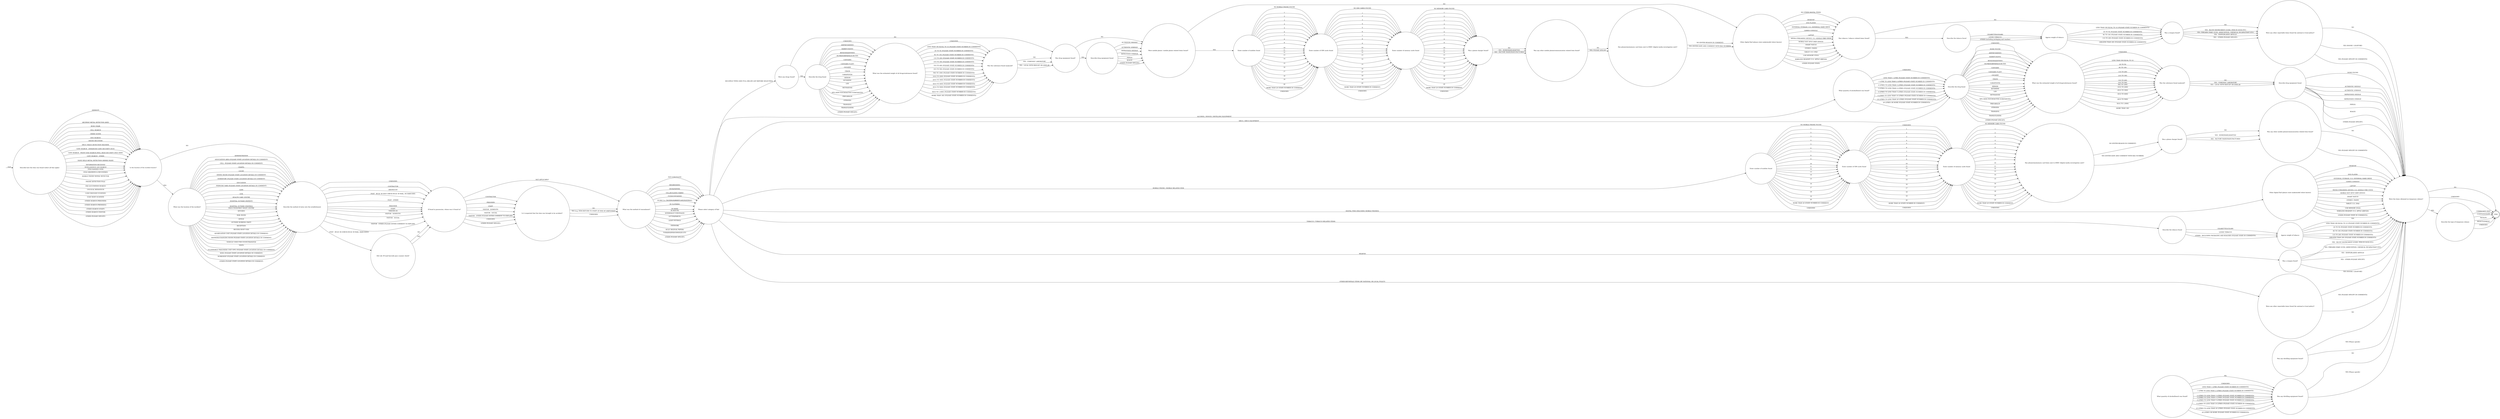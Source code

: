 digraph OLD_FINDS3 {  rankdir=LR;
  node [shape = circle];
  START_NODE [label="", shape=none];
  START_NODE -> 65179 [label = "start"];
  END_NODE [label="END", shape="doublecircle"];
  65179 [label = "Describe how the item was found (select all that apply)"];
  65179 -> 65180 [label = "AMNESTY"];
  65179 -> 65180 [label = "ARCHWAY METAL DETECTOR (AMD)"];
  65179 -> 65180 [label = "BOSS CHAIR"];
  65179 -> 65180 [label = "CELL SEARCH"];
  65179 -> 65180 [label = "CRIME SCENE"];
  65179 -> 65180 [label = "DOG SEARCH"];
  65179 -> 65180 [label = "DRONE RECOVERY"];
  65179 -> 65180 [label = "DRUG TRACE DETECTION MACHINE"];
  65179 -> 65180 [label = "GATE SEARCH - ENHANCED GATE SECURITY (EGS)"];
  65179 -> 65180 [label = "GATE SEARCH - FRONT END SEARCH (FES), HIGH SECURITY ONLY (HSE)"];
  65179 -> 65180 [label = "GATE SEARCH - OTHER"];
  65179 -> 65180 [label = "HAND HELD METAL DETECTION (HHMD) WAND"];
  65179 -> 65180 [label = "INFORMATION RECEIVED"];
  65179 -> 65180 [label = "INTELLIGENCE LED SEARCH"];
  65179 -> 65180 [label = "ITEM HANDED OVER"];
  65179 -> 65180 [label = "ITEM OBSERVED & RECOVERED"];
  65179 -> 65180 [label = "MOBILE PHONE SIGNAL DETECTOR"];
  65179 -> 65180 [label = "PHONE DETECTION POLE"];
  65179 -> 65180 [label = "PRE-OCCUPATION SEARCH"];
  65179 -> 65180 [label = "UNUSUAL BEHAVIOUR"];
  65179 -> 65180 [label = "X-RAY BAGGAGE SCANNER"];
  65179 -> 65180 [label = "X-RAY BODY SCANNER"];
  65179 -> 65180 [label = "OTHER SEARCH (PRISONER)"];
  65179 -> 65180 [label = "OTHER SEARCH (PREMISES)"];
  65179 -> 65180 [label = "OTHER SEARCH (STAFF)"];
  65179 -> 65180 [label = "OTHER SEARCH (VISITOR)"];
  65179 -> 65180 [label = "OTHER (PLEASE SPECIFY)"];
  65180 [label = "Is the location of the incident known?"];
  65180 -> 65182 [label = "NO"];
  65180 -> 65181 [label = "YES"];
  65181 [label = "What was the location of the incident?"];
  65181 -> 65182 [label = "ADMINISTRATION"];
  65181 -> 65182 [label = "ASSOCIATION AREA (PLEASE STATE LOCATION DETAILS IN COMMENT)"];
  65181 -> 65182 [label = "CELL  (PLEASE STATE LOCATION DETAILS IN COMMENT)"];
  65181 -> 65182 [label = "CHAPEL"];
  65181 -> 65182 [label = "COURT"];
  65181 -> 65182 [label = "DINING ROOM (PLEASE STATE LOCATION DETAILS IN COMMENT)"];
  65181 -> 65182 [label = "DORMITORY (PLEASE STATE LOCATION DETAILS IN COMMENT)"];
  65181 -> 65182 [label = "EDUCATION"];
  65181 -> 65182 [label = "EXERCISE YARD (PLEASE STATE LOCATION DETAILS IN COMMENT)"];
  65181 -> 65182 [label = "GATE"];
  65181 -> 65182 [label = "GYM"];
  65181 -> 65182 [label = "HEALTH CARE CENTRE"];
  65181 -> 65182 [label = "HOSPITAL OUTSIDE (PATIENT)"];
  65181 -> 65182 [label = "HOSPITAL OUTSIDE (VISITING)"];
  65181 -> 65182 [label = "INDUCTION/FIRST NIGHT CENTRE"];
  65181 -> 65182 [label = "KITCHEN"];
  65181 -> 65182 [label = "MAIL ROOM"];
  65181 -> 65182 [label = "OFFICE"];
  65181 -> 65182 [label = "OUTSIDE WORKING PARTY"];
  65181 -> 65182 [label = "RECEPTION"];
  65181 -> 65182 [label = "RECESS/ ROOF VOID"];
  65181 -> 65182 [label = "SEGREGATION UNIT (PLEASE STATE LOCATION DETAILS IN COMMENT)"];
  65181 -> 65182 [label = "SHOWERS/CHANGING ROOM (PLEASE STATE LOCATION DETAILS IN COMMENT)"];
  65181 -> 65182 [label = "VEHICLE USED FOR COURT/TRANSFER"];
  65181 -> 65182 [label = "VISITS"];
  65181 -> 65182 [label = "VULNERABLE PRISONERS UNIT (VPU) (PLEASE STATE LOCATION DETAILS IN COMMENT)"];
  65181 -> 65182 [label = "WING (PLEASE STATE LOCATION DETAILS IN COMMENT)"];
  65181 -> 65182 [label = "WORKSHOP (PLEASE STATE LOCATION DETAILS IN COMMENT)"];
  65181 -> 65182 [label = "OTHER (PLEASE STATE LOCATION DETAILS IN COMMENT)"];
  65182 [label = "Describe the method of entry into the establishment"];
  65182 -> 65184 [label = "UNKNOWN"];
  65182 -> 65184 [label = "CONTRACTOR"];
  65182 -> 65184 [label = "DRONE/UAV"];
  65182 -> 65183 [label = "POST - RULE 39 (CHECK RULE 39 MAIL, BARCODED)"];
  65182 -> 65184 [label = "POST - RULE 39 (NOT CHECK RULE 39 MAIL, NO BARCODE)"];
  65182 -> 65184 [label = "POST - OTHER"];
  65182 -> 65184 [label = "PRISONER"];
  65182 -> 65184 [label = "STAFF"];
  65182 -> 65184 [label = "THROWN IN"];
  65182 -> 65184 [label = "VISITOR - DOMESTIC"];
  65182 -> 65184 [label = "VISITOR - SOCIAL"];
  65182 -> 65184 [label = "VISITOR - OTHER (PLEASE ENTER COMMENT TO EXPLAIN)"];
  65183 [label = "Did rule 39 mail barcode pass scanner check?"];
  65183 -> 65184 [label = "NO"];
  65183 -> 65184 [label = "YES"];
  65184 [label = "If found in possession, whose was it found in?"];
  65184 -> 65186 [label = "NOT APPLICABLE"];
  65184 -> 65185 [label = "CONTRACTOR"];
  65184 -> 65185 [label = "PRISONER"];
  65184 -> 65185 [label = "STAFF"];
  65184 -> 65185 [label = "VISITOR - DOMESTIC"];
  65184 -> 65185 [label = "VISITOR - SOCIAL"];
  65184 -> 65185 [label = "VISITOR - OTHER (PLEASE ENTER COMMENT TO EXPLAIN)"];
  65184 -> 65185 [label = "UNKNOWN"];
  65184 -> 65185 [label = "OTHER (PLEASE SPECIFY)"];
  65185 [label = "Is it suspected that the item was brought in by accident?"];
  65185 -> 65186 [label = "NO"];
  65185 -> 65186 [label = "YES (e.g. ITEM RETURN TO STAFF AT END OF SHIFT/VISIT)"];
  65185 -> 65186 [label = "UNKNOWN"];
  65186 [label = "What was the method of concealment?"];
  65186 -> 65187 [label = "NOT CONCEALED"];
  65186 -> 65187 [label = "BED/BEDDING"];
  65186 -> 65187 [label = "BOOK/PAPERS"];
  65186 -> 65187 [label = "CELL/BUILDING FABRIC"];
  65186 -> 65187 [label = "FOOD/CONTAINER"];
  65186 -> 65187 [label = "IN BAG (i.e. BACKPACK/BRIEFCASE/HANDBAG)"];
  65186 -> 65187 [label = "IN CLOTHING"];
  65186 -> 65187 [label = "IN HAND"];
  65186 -> 65187 [label = "IN MOUTH"];
  65186 -> 65187 [label = "INTERNALLY CONCEALED"];
  65186 -> 65187 [label = "LETTER/PARCEL"];
  65186 -> 65187 [label = "LIGHT FITTINGS"];
  65186 -> 65187 [label = "PIPEWORK"];
  65186 -> 65187 [label = "RULE 39/LEGAL PAPERS"];
  65186 -> 65187 [label = "TV/RADIO/DVD/CONSOLES ETC"];
  65186 -> 65187 [label = "OTHER (PLEASE SPECIFY)"];
  65187 [label = "Please select category of find"];
  65187 -> 65207 [label = "MULTIPLE TYPES (SEE FULL BELOW LIST BEFORE SELECTING)"];
  65187 -> 65188 [label = "ALCOHOL / HOOCH / DISTILLING EQUIPMENT"];
  65187 -> 65190 [label = "DRUG / DRUG EQUIPMENT"];
  65187 -> 65194 [label = "MOBILE PHONE / MOBILE RELATED ITEM"];
  65187 -> 65200 [label = "DIGITAL FIND (EXLUDING MOBILE PHONES)"];
  65187 -> 65201 [label = "TOBACCO / TOBACCO RELATED ITEMS"];
  65187 -> 65203 [label = "WEAPON"];
  65187 -> 65204 [label = "OTHER REPORTALE ITEMS (BY NATIONAL OR LOCAL POLICY)"];
  65188 [label = "What quantity of alcohol/hooch was found?"];
  65188 -> 65190 [label = "UNKNOWN"];
  65188 -> 65190 [label = "LESS THAN 1 LITRE (PLEASE STATE NUMBER IN COMMENTS)"];
  65188 -> 65190 [label = "1 LITRE TO LESS THAN 2 LITRES (PLEASE STATE NUMBER IN COMMENTS)"];
  65188 -> 65190 [label = "2 LITRES TO LESS THAN 3 LITRES (PLEASE STATE NUMBER IN COMMENTS)"];
  65188 -> 65190 [label = "3 LITRES TO LESS THAN 4 LITRES (PLEASE STATE NUMBER IN COMMENTS)"];
  65188 -> 65190 [label = "4 LITRES TO LESS THAN 5 LITRES (PLEASE STATE NUMBER IN COMMENTS)"];
  65188 -> 65190 [label = "5 LITRES TO LESS THAN 10 LITRES (PLEASE STATE NUMBER IN COMMENTS)"];
  65188 -> 65190 [label = "10 LITRES TO LESS THAN 20 LITRES (PLEASE STATE NUMBER IN COMMENTS)"];
  65188 -> 65190 [label = "20 LITRES OR MORE (PLEASE STATE NUMBER IN COMMENTS)"];
  65189 [label = "Was any distilling equipment found?"];
  65189 -> 65226 [label = "NO"];
  65189 -> 65226 [label = "YES (Please specify)"];
  65190 [label = "Describe the drug found"];
  65190 -> 65191 [label = "UNKNOWN"];
  65190 -> 65191 [label = "NONE FOUND"];
  65190 -> 65191 [label = "AMPHETAMINES"];
  65190 -> 65191 [label = "BARBITURATES"];
  65190 -> 65191 [label = "BENZODIAZEPINES"];
  65190 -> 65191 [label = "BUPRENORPHINE/SUBUTEX"];
  65190 -> 65191 [label = "CANNABIS"];
  65190 -> 65191 [label = "CANNABIS PLANT"];
  65190 -> 65191 [label = "COCAINE"];
  65190 -> 65191 [label = "CRACK"];
  65190 -> 65191 [label = "GABAPENTIN"];
  65190 -> 65191 [label = "HEROIN"];
  65190 -> 65191 [label = "KETAMINE"];
  65190 -> 65191 [label = "LSD"];
  65190 -> 65191 [label = "METHADONE"];
  65190 -> 65191 [label = "NPS (NEW PSYCHOACTIVE SUBSTANCES)"];
  65190 -> 65191 [label = "PREGABALIN"];
  65190 -> 65191 [label = "STEROIDS"];
  65190 -> 65191 [label = "TRAMADOL"];
  65190 -> 65191 [label = "TRANQUILISERS"];
  65190 -> 65191 [label = "OTHER (PLEASE SPECIFY)"];
  65191 [label = "What was the estimated weight of all drugs/substances found?"];
  65191 -> 65192 [label = "UNKNOWN"];
  65191 -> 65192 [label = "LESS THAN OR EQUAL TO 1G"];
  65191 -> 65192 [label = "2G TO 5G"];
  65191 -> 65192 [label = "6G TO 10G"];
  65191 -> 65192 [label = "11G TO 20G"];
  65191 -> 65192 [label = "21G TO 30G"];
  65191 -> 65192 [label = "31G TO 40G"];
  65191 -> 65192 [label = "41G TO 50G"];
  65191 -> 65192 [label = "50G TO 100G"];
  65191 -> 65192 [label = "101G TO 200G"];
  65191 -> 65192 [label = "201G TO 300G"];
  65191 -> 65192 [label = "301G TO 400G"];
  65191 -> 65192 [label = "401G TO 500G"];
  65191 -> 65192 [label = "501G TO 1,000G"];
  65191 -> 65192 [label = "MORE THAN 1KG"];
  65192 [label = "Was the substance found analysed?"];
  65192 -> 65193 [label = "NO"];
  65192 -> 65193 [label = "YES - FORENSIC LABORATORY"];
  65192 -> 65193 [label = "YES - LOCAL WITH BDH KIT OR SIMILAR"];
  65193 [label = "Describe drug equipment found"];
  65193 -> 65226 [label = "NONE FOUND"];
  65193 -> 65226 [label = "AUTHENTIC NEEDLE"];
  65193 -> 65226 [label = "AUTHENTIC SYRINGE"];
  65193 -> 65226 [label = "IMPROVISED NEEDLE"];
  65193 -> 65226 [label = "IMPROVISED SYRINGE"];
  65193 -> 65226 [label = "PIPE(S)"];
  65193 -> 65226 [label = "ROACH"];
  65193 -> 65226 [label = "OTHER (PLEASE SPECIFY)"];
  65194 [label = "Enter number of mobiles found"];
  65194 -> 65195 [label = "NO MOBILE PHONE FOUND"];
  65194 -> 65195 [label = "1"];
  65194 -> 65195 [label = "2"];
  65194 -> 65195 [label = "3"];
  65194 -> 65195 [label = "4"];
  65194 -> 65195 [label = "5"];
  65194 -> 65195 [label = "6"];
  65194 -> 65195 [label = "7"];
  65194 -> 65195 [label = "8"];
  65194 -> 65195 [label = "9"];
  65194 -> 65195 [label = "10"];
  65194 -> 65195 [label = "11"];
  65194 -> 65195 [label = "12"];
  65194 -> 65195 [label = "13"];
  65194 -> 65195 [label = "14"];
  65194 -> 65195 [label = "15"];
  65194 -> 65195 [label = "16"];
  65194 -> 65195 [label = "17"];
  65194 -> 65195 [label = "18"];
  65194 -> 65195 [label = "19"];
  65194 -> 65195 [label = "20"];
  65194 -> 65195 [label = "MORE THAN 20 (STATE NUMBER IN COMMENT)"];
  65194 -> 65195 [label = "UNKNOWN"];
  65195 [label = "Enter number of SIM cards found"];
  65195 -> 65196 [label = "UNKNOWN"];
  65195 -> 65196 [label = "1"];
  65195 -> 65196 [label = "2"];
  65195 -> 65196 [label = "3"];
  65195 -> 65196 [label = "4"];
  65195 -> 65196 [label = "5"];
  65195 -> 65196 [label = "6"];
  65195 -> 65196 [label = "7"];
  65195 -> 65196 [label = "8"];
  65195 -> 65196 [label = "9"];
  65195 -> 65196 [label = "10"];
  65195 -> 65196 [label = "11"];
  65195 -> 65196 [label = "12"];
  65195 -> 65196 [label = "13"];
  65195 -> 65196 [label = "14"];
  65195 -> 65196 [label = "15"];
  65195 -> 65196 [label = "16"];
  65195 -> 65196 [label = "17"];
  65195 -> 65196 [label = "18"];
  65195 -> 65196 [label = "19"];
  65195 -> 65196 [label = "20"];
  65195 -> 65196 [label = "MORE THAN 20 (STATE NUMBER IN COMMENT)"];
  65195 -> 65196 [label = "UNKNOWN"];
  65196 [label = "Enter number of memory cards found"];
  65196 -> 65197 [label = "NO MEMORY CARD FOUND"];
  65196 -> 65197 [label = "1"];
  65196 -> 65197 [label = "2"];
  65196 -> 65197 [label = "3"];
  65196 -> 65197 [label = "4"];
  65196 -> 65197 [label = "5"];
  65196 -> 65197 [label = "6"];
  65196 -> 65197 [label = "7"];
  65196 -> 65197 [label = "8"];
  65196 -> 65197 [label = "9"];
  65196 -> 65197 [label = "10"];
  65196 -> 65197 [label = "11"];
  65196 -> 65197 [label = "12"];
  65196 -> 65197 [label = "13"];
  65196 -> 65197 [label = "14"];
  65196 -> 65197 [label = "15"];
  65196 -> 65197 [label = "16"];
  65196 -> 65197 [label = "17"];
  65196 -> 65197 [label = "18"];
  65196 -> 65197 [label = "19"];
  65196 -> 65197 [label = "20"];
  65196 -> 65197 [label = "MORE THAN 20 (STATE NUMBER IN COMMENT)"];
  65196 -> 65197 [label = "UNKNOWN"];
  65197 [label = "Has phone/sim/memory card been sent to DMIU (digital media investigation unit)?"];
  65197 -> 65198 [label = "NO (ENTER REASON IN COMMENT)"];
  65197 -> 65198 [label = "YES (ENTER DATE AND COMMENT WITH BAG NUMBER)"];
  65198 [label = "Was a phone charger found?"];
  65198 -> 65199 [label = "NO"];
  65198 -> 65199 [label = "YES - HOMEMADE/ADAPTED"];
  65198 -> 65199 [label = "YES - FACTORY MADE/MANUFACTURED"];
  65199 [label = "Was any other mobile phone/communication related item found?"];
  65199 -> 65226 [label = "NO"];
  65199 -> 65226 [label = "YES (PLEASE SPECIFY IN COMMENTS)"];
  65200 [label = "Other digital find (please state make/model where known)"];
  65200 -> 65226 [label = "DESKTOP"];
  65200 -> 65226 [label = "DVD PLAYER"];
  65200 -> 65226 [label = "EXTERNAL STORAGE, E.G. EXTERNAL HARD DRIVE"];
  65200 -> 65226 [label = "GAMES CONSOLE"];
  65200 -> 65226 [label = "LAPTOP"];
  65200 -> 65226 [label = "MEDIA STREAMING DEVICE, E.G. KINDLE FIRE STICK"];
  65200 -> 65226 [label = "MOBILE HOT SPOT (MIFI DIVICE)"];
  65200 -> 65226 [label = "SMART WATCH"];
  65200 -> 65226 [label = "STEREO / RADIO"];
  65200 -> 65226 [label = "TABLET, E.G. IPAD"];
  65200 -> 65226 [label = "USB MEMORY STICK"];
  65200 -> 65226 [label = "WIRELESS HEADSET, E.G. APPLE AIRPODS"];
  65200 -> 65226 [label = "OTHER (PLEASE STATE IN COMMENTS)"];
  65201 [label = "Describe the tobacco found"];
  65201 -> 65202 [label = "CIGARETTES/CIGARS"];
  65201 -> 65202 [label = "LOOSE TOBACCO"];
  65201 -> 65202 [label = "OTHER - INCLUDING PACKAGING AND ROACHES (PLEASE STATE IN COMMENTS)"];
  65202 [label = "Approx weight of tobacco"];
  65202 -> 65226 [label = "N/A"];
  65202 -> 65226 [label = "LESS THAN OR EQUAL TO 1G (PLEASE STATE NUMBER IN COMMENTS)"];
  65202 -> 65226 [label = "2G TO 5G (PLEASE STATE NUMBER IN COMMENTS)"];
  65202 -> 65226 [label = "6G TO 10G (PLEASE STATE NUMBER IN COMMENTS)"];
  65202 -> 65226 [label = "11G TO 20G (PLEASE STATE NUMBER IN COMMENTS)"];
  65202 -> 65226 [label = "GREATER THAN 20G (PLEASE STATE NUMBER IN COMMENTS)"];
  65203 [label = "Was a weapon found?"];
  65203 -> 65226 [label = "YES - BLUNT INSTRUMENT (COSH, ITEM IN SOCK ETC)"];
  65203 -> 65226 [label = "YES- FIREARM (FAKE GUNS, AMMUNITION, CHEMICAL INCAPACITANT ETC)"];
  65203 -> 65226 [label = "YES - KNIFE/BLADED ARTICLE"];
  65203 -> 65226 [label = "YES - OTHER (PLEASE SPECIFY)"];
  65204 [label = "Were any other reportable items found (by national or local policy)?"];
  65204 -> 65226 [label = "YES (NOOSE / LIGATURE)"];
  65204 -> 65226 [label = "YES (PLEASE SPECIFY IN COMMENTS)"];
  65205 [label = "What quantity of alcohol/hooch was found?"];
  65205 -> 65206 [label = "NIL"];
  65205 -> 65206 [label = "UNKNOWN"];
  65205 -> 65206 [label = "LESS THAN 1 LITRE (PLEASE STATE NUMBER IN COMMENTS)"];
  65205 -> 65206 [label = "1 LITRE TO LESS THAN 2 LITRES (PLEASE STATE NUMBER IN COMMENTS)"];
  65205 -> 65206 [label = "2 LITRES TO LESS THAN 3 LITRES (PLEASE STATE NUMBER IN COMMENTS)"];
  65205 -> 65206 [label = "3 LITRES TO LESS THAN 4 LITRES (PLEASE STATE NUMBER IN COMMENTS)"];
  65205 -> 65206 [label = "4 LITRES TO LESS THAN 5 LITRES (PLEASE STATE NUMBER IN COMMENTS)"];
  65205 -> 65206 [label = "5 LITRES TO LESS THAN 10 LITRES (PLEASE STATE NUMBER IN COMMENTS)"];
  65205 -> 65206 [label = "10 LITRES TO LESS THAN 20 LITRES (PLEASE STATE NUMBER IN COMMENTS)"];
  65205 -> 65206 [label = "20 LITRES OR MORE (PLEASE STATE NUMBER IN COMMENTS)"];
  65206 [label = "Was any distilling equipment found?"];
  65206 -> 65226 [label = "NO"];
  65206 -> 65226 [label = "YES (Please specify)"];
  65207 [label = "Were any drugs found?"];
  65207 -> 65211 [label = "NO"];
  65207 -> 65208 [label = "YES"];
  65208 [label = "Describe the drug found"];
  65208 -> 65209 [label = "UNKNOWN"];
  65208 -> 65209 [label = "AMPHETAMINES"];
  65208 -> 65209 [label = "BARBITURATES"];
  65208 -> 65209 [label = "BENZODIAZEPINES"];
  65208 -> 65209 [label = "BUPRENORPHINE/SUBUTEX"];
  65208 -> 65209 [label = "CANNABIS"];
  65208 -> 65209 [label = "CANNABIS PLANT"];
  65208 -> 65209 [label = "COCAINE"];
  65208 -> 65209 [label = "CRACK"];
  65208 -> 65209 [label = "GABAPENTIN"];
  65208 -> 65209 [label = "HEROIN"];
  65208 -> 65209 [label = "KETAMINE"];
  65208 -> 65209 [label = "LSD"];
  65208 -> 65209 [label = "METHADONE"];
  65208 -> 65209 [label = "NPS (NEW PSYCHOACTIVE SUBSTANCES)"];
  65208 -> 65209 [label = "PREGABALIN"];
  65208 -> 65209 [label = "STEROIDS"];
  65208 -> 65209 [label = "TRAMADOL"];
  65208 -> 65209 [label = "TRANQUILISERS"];
  65208 -> 65209 [label = "OTHER (PLEASE SPECIFY)"];
  65209 [label = "What was the estimated weight of all drugs/substances found?"];
  65209 -> 65210 [label = "UNKNOWN"];
  65209 -> 65210 [label = "LESS THAN OR EQUAL TO 1G (PLEASE STATE NUMBER IN COMMENTS)"];
  65209 -> 65210 [label = "2G TO 5G (PLEASE STATE NUMBER IN COMMENTS)"];
  65209 -> 65210 [label = "6G TO 10G (PLEASE STATE NUMBER IN COMMENTS)"];
  65209 -> 65210 [label = "11G TO 20G (PLEASE STATE NUMBER IN COMMENTS)"];
  65209 -> 65210 [label = "21G TO 30G (PLEASE STATE NUMBER IN COMMENTS)"];
  65209 -> 65210 [label = "31G TO 40G (PLEASE STATE NUMBER IN COMMENTS)"];
  65209 -> 65210 [label = "41G TO 50G (PLEASE STATE NUMBER IN COMMENTS)"];
  65209 -> 65210 [label = "50G TO 100G (PLEASE STATE NUMBER IN COMMENTS)"];
  65209 -> 65210 [label = "101G TO 200G (PLEASE STATE NUMBER IN COMMENTS)"];
  65209 -> 65210 [label = "201G TO 300G (PLEASE STATE NUMBER IN COMMENTS)"];
  65209 -> 65210 [label = "301G TO 400G (PLEASE STATE NUMBER IN COMMENTS)"];
  65209 -> 65210 [label = "401G TO 500G (PLEASE STATE NUMBER IN COMMENTS)"];
  65209 -> 65210 [label = "501G TO 1,000G (PLEASE STATE NUMBER IN COMMENTS)"];
  65209 -> 65210 [label = "MORE THAN 1KG (PLEASE STATE NUMBER IN COMMENTS)"];
  65210 [label = "Was the substance found analysed?"];
  65210 -> 65211 [label = "NO"];
  65210 -> 65211 [label = "YES - FORENSIC LABORATORY"];
  65210 -> 65211 [label = "YES - LOCAL WITH BDH KIT OR SIMILAR"];
  65211 [label = "Was drug equipment found?"];
  65211 -> 65213 [label = "NO"];
  65211 -> 65212 [label = "YES"];
  65212 [label = "Describe drug equipment found"];
  65212 -> 65213 [label = "AUTHENTIC NEEDLE"];
  65212 -> 65213 [label = "AUTHENTIC SYRINGE"];
  65212 -> 65213 [label = "IMPROVISED NEEDLE"];
  65212 -> 65213 [label = "IMPROVISED SYRINGE"];
  65212 -> 65213 [label = "PIPE(S)"];
  65212 -> 65213 [label = "ROACH"];
  65212 -> 65213 [label = "OTHER (PLEASE SPECIFY)"];
  65213 [label = "Were mobile phone / mobile phone related items found?"];
  65213 -> 65220 [label = "NO"];
  65213 -> 65214 [label = "YES"];
  65214 [label = "Enter number of mobiles found"];
  65214 -> 65215 [label = "NO MOBILE PHONE FOUND"];
  65214 -> 65215 [label = "1"];
  65214 -> 65215 [label = "2"];
  65214 -> 65215 [label = "3"];
  65214 -> 65215 [label = "4"];
  65214 -> 65215 [label = "5"];
  65214 -> 65215 [label = "6"];
  65214 -> 65215 [label = "7"];
  65214 -> 65215 [label = "8"];
  65214 -> 65215 [label = "9"];
  65214 -> 65215 [label = "10"];
  65214 -> 65215 [label = "11"];
  65214 -> 65215 [label = "12"];
  65214 -> 65215 [label = "13"];
  65214 -> 65215 [label = "14"];
  65214 -> 65215 [label = "15"];
  65214 -> 65215 [label = "16"];
  65214 -> 65215 [label = "17"];
  65214 -> 65215 [label = "18"];
  65214 -> 65215 [label = "19"];
  65214 -> 65215 [label = "20"];
  65214 -> 65215 [label = "MORE THAN 20 (STATE NUMBER IN COMMENT)"];
  65214 -> 65215 [label = "UNKNOWN"];
  65215 [label = "Enter number of SIM cards found"];
  65215 -> 65216 [label = "NO SIM CARDS FOUND"];
  65215 -> 65216 [label = "1"];
  65215 -> 65216 [label = "2"];
  65215 -> 65216 [label = "3"];
  65215 -> 65216 [label = "4"];
  65215 -> 65216 [label = "5"];
  65215 -> 65216 [label = "6"];
  65215 -> 65216 [label = "7"];
  65215 -> 65216 [label = "8"];
  65215 -> 65216 [label = "9"];
  65215 -> 65216 [label = "10"];
  65215 -> 65216 [label = "11"];
  65215 -> 65216 [label = "12"];
  65215 -> 65216 [label = "13"];
  65215 -> 65216 [label = "14"];
  65215 -> 65216 [label = "15"];
  65215 -> 65216 [label = "16"];
  65215 -> 65216 [label = "17"];
  65215 -> 65216 [label = "18"];
  65215 -> 65216 [label = "19"];
  65215 -> 65216 [label = "20"];
  65215 -> 65216 [label = "MORE THAN 20 (STATE NUMBER IN COMMENT)"];
  65215 -> 65216 [label = "UNKNOWN"];
  65216 [label = "Enter number of memory cards found"];
  65216 -> 65217 [label = "NO MEMORY CARD FOUND"];
  65216 -> 65217 [label = "1"];
  65216 -> 65217 [label = "2"];
  65216 -> 65217 [label = "3"];
  65216 -> 65217 [label = "4"];
  65216 -> 65217 [label = "5"];
  65216 -> 65217 [label = "6"];
  65216 -> 65217 [label = "7"];
  65216 -> 65217 [label = "8"];
  65216 -> 65217 [label = "9"];
  65216 -> 65217 [label = "10"];
  65216 -> 65217 [label = "11"];
  65216 -> 65217 [label = "12"];
  65216 -> 65217 [label = "13"];
  65216 -> 65217 [label = "14"];
  65216 -> 65217 [label = "15"];
  65216 -> 65217 [label = "16"];
  65216 -> 65217 [label = "17"];
  65216 -> 65217 [label = "18"];
  65216 -> 65217 [label = "19"];
  65216 -> 65217 [label = "20"];
  65216 -> 65217 [label = "MORE THAN 20 (STATE NUMBER IN COMMENT)"];
  65216 -> 65217 [label = "UNKNOWN"];
  65217 [label = "Was a phone charger found?"];
  65217 -> 65218 [label = "NO"];
  65217 -> 65218 [label = "YES - HOMEMADE/ADAPTED"];
  65217 -> 65218 [label = "YES - FACTORY MADE/MANUFACTURED"];
  65218 [label = "Was any other mobile phone/communication related item found?"];
  65218 -> 65219 [label = "NO"];
  65218 -> 65219 [label = "YES: PLEASE SPECIFY"];
  65219 [label = "Has phone/sim/memory card been sent to DMIU (digital media investigation unit)?"];
  65219 -> 65220 [label = "NO (ENTER REASON IN COMMENT)"];
  65219 -> 65220 [label = "YES (ENTER DATE AND COMMENT WITH BAG NUMBER)"];
  65220 [label = "Other digital find (please state make/model where known)"];
  65220 -> 65221 [label = "NO OTHER DIGITAL FINDS"];
  65220 -> 65221 [label = "DESKTOP"];
  65220 -> 65221 [label = "DVD PLAYER"];
  65220 -> 65221 [label = "EXTERNAL STORAGE, E.G. EXTERNAL HARD DRIVE"];
  65220 -> 65221 [label = "GAMES CONSOLE"];
  65220 -> 65221 [label = "LAPTOP"];
  65220 -> 65221 [label = "MEDIA STREAMING DEVICE, E.G. KINDLE FIRE STICK"];
  65220 -> 65221 [label = "MOBILE HOT SPOT (MIFI DIVICE)"];
  65220 -> 65221 [label = "SMART WATCH"];
  65220 -> 65221 [label = "STEREO / RADIO"];
  65220 -> 65221 [label = "TABLET, E.G. IPAD"];
  65220 -> 65221 [label = "USB MEMORY STICK"];
  65220 -> 65221 [label = "WIRELESS HEADSET, E.G. APPLE AIRPODS"];
  65220 -> 65221 [label = "OTHER (PLEASE STATE)"];
  65221 [label = "Was tobacco / tobacco related items found?"];
  65221 -> 65224 [label = "NO"];
  65221 -> 65222 [label = "YES"];
  65222 [label = "Describe the tobacco found"];
  65222 -> 65223 [label = "CIGARETTES/CIGARS"];
  65222 -> 65223 [label = "LOOSE TOBACCO"];
  65222 -> 65223 [label = "OTHER (including packaging and roaches)"];
  65223 [label = "Approx weight of tobacco"];
  65223 -> 65224 [label = "LESS THAN OR EQUAL TO 1G (PLEASE STATE NUMBER IN COMMENTS)"];
  65223 -> 65224 [label = "2G TO 5G (PLEASE STATE NUMBER IN COMMENTS)"];
  65223 -> 65224 [label = "6G TO 10G (PLEASE STATE NUMBER IN COMMENTS)"];
  65223 -> 65224 [label = "11G TO 20G (PLEASE STATE NUMBER IN COMMENTS)"];
  65223 -> 65224 [label = "GREATER THAN 20G (PLEASE STATE NUMBER IN COMMENTS)"];
  65224 [label = "Was a weapon found?"];
  65224 -> 65225 [label = "NO"];
  65224 -> 65225 [label = "YES - BLUNT INSTRUMENT (COSH, ITEM IN SOCK ETC)"];
  65224 -> 65225 [label = "YES- FIREARM (FAKE GUNS, AMMUNITION, CHEMICAL INCAPACITANT ETC)"];
  65224 -> 65225 [label = "YES - KNIFE/BLADED ARTICLE"];
  65224 -> 65225 [label = "YES - OTHER (PLEASE SPECIFY)"];
  65225 [label = "Were any other reportable items found (by national or local policy)?"];
  65225 -> 65226 [label = "NO"];
  65225 -> 65226 [label = "YES (NOOSE / LIGATURE)"];
  65225 -> 65226 [label = "YES (PLEASE SPECIFY IN COMMENTS)"];
  65226 [label = "Were the items obtained on temporary release?"];
  65226 -> END_NODE [label = "NO"];
  65226 -> END_NODE [label = "UNKNOWN"];
  65226 -> 65227 [label = "YES"];
  65227 [label = "Describe the type of temporary release"];
  65227 -> END_NODE [label = "COMMUNITY VISIT"];
  65227 -> END_NODE [label = "COMPASSIONATE"];
  65227 -> END_NODE [label = "FACILITY"];
  65227 -> END_NODE [label = "RESETTLEMENT"];
  65227 -> END_NODE [label = "UNKNOWN"];
}
